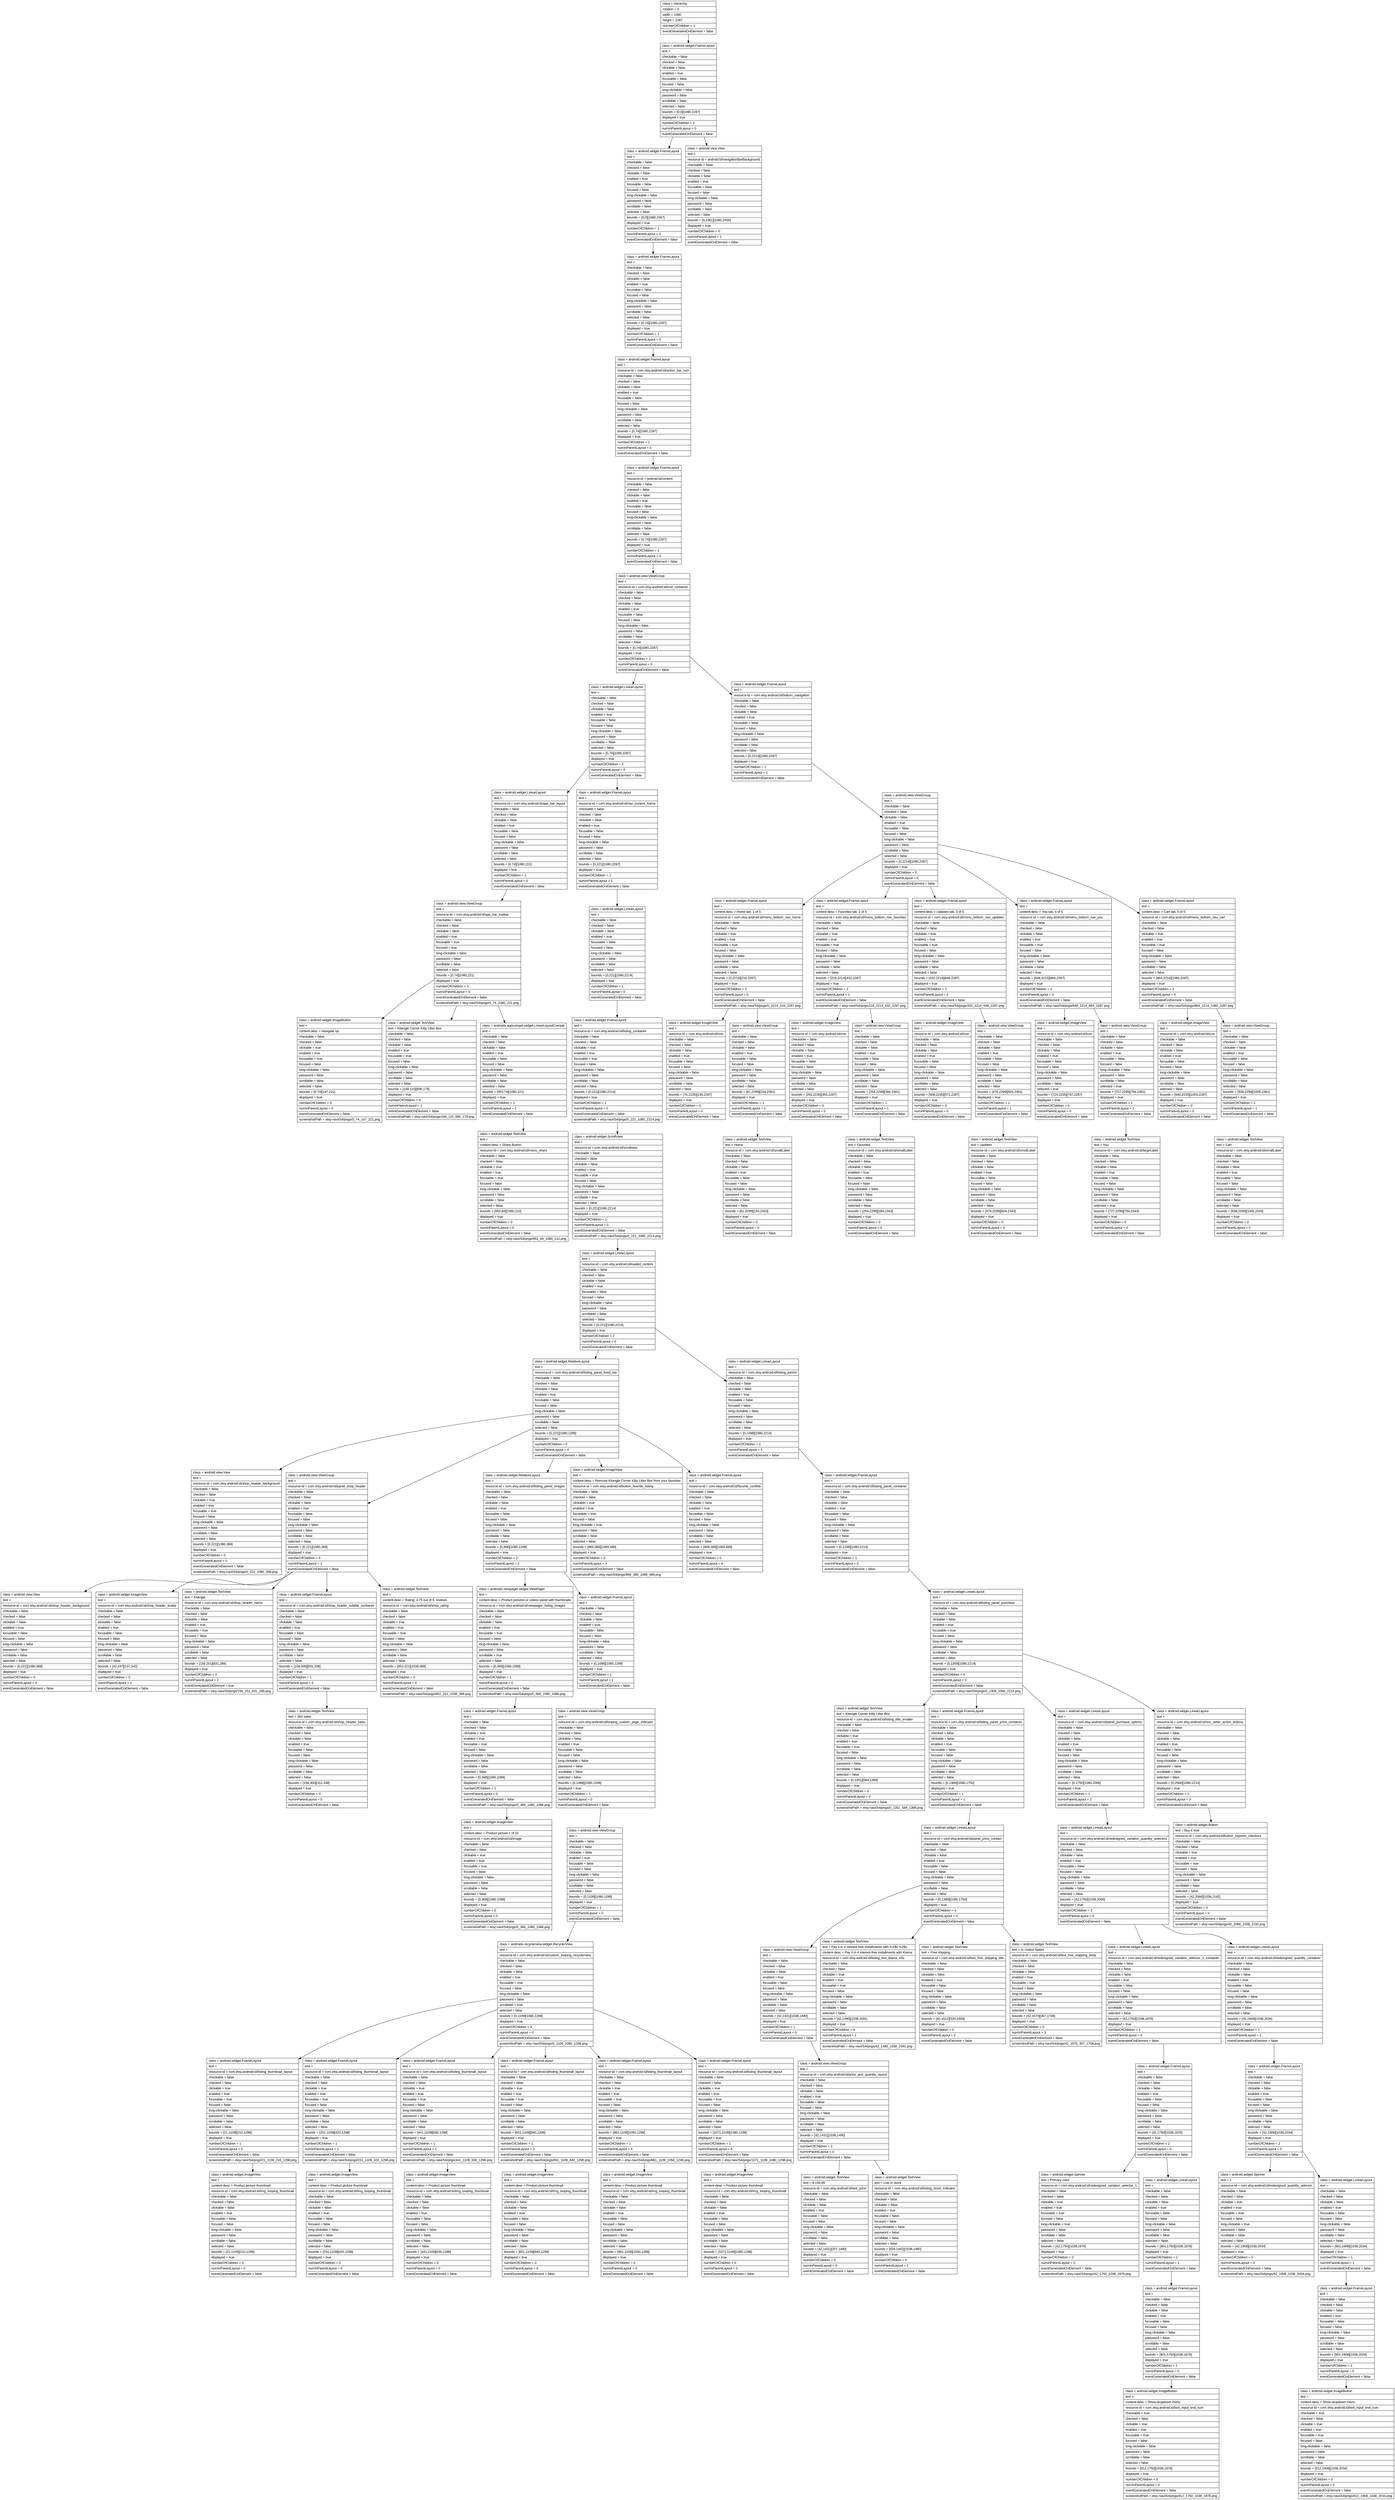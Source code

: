 digraph Layout {

	node [shape=record fontname=Arial];

	0	[label="{class = hierarchy\l|rotation = 0\l|width = 1080\l|height = 2287\l|numberOfChildren = 1\l|eventGeneratedOnElement = false \l}"]
	1	[label="{class = android.widget.FrameLayout\l|text = \l|checkable = false\l|checked = false\l|clickable = false\l|enabled = true\l|focusable = false\l|focused = false\l|long-clickable = false\l|password = false\l|scrollable = false\l|selected = false\l|bounds = [0,0][1080,2287]\l|displayed = true\l|numberOfChildren = 2\l|numInParentLayout = 0\l|eventGeneratedOnElement = false \l}"]
	2	[label="{class = android.widget.FrameLayout\l|text = \l|checkable = false\l|checked = false\l|clickable = false\l|enabled = true\l|focusable = false\l|focused = false\l|long-clickable = false\l|password = false\l|scrollable = false\l|selected = false\l|bounds = [0,0][1080,2287]\l|displayed = true\l|numberOfChildren = 1\l|numInParentLayout = 0\l|eventGeneratedOnElement = false \l}"]
	3	[label="{class = android.view.View\l|text = \l|resource-id = android:id/navigationBarBackground\l|checkable = false\l|checked = false\l|clickable = false\l|enabled = true\l|focusable = false\l|focused = false\l|long-clickable = false\l|password = false\l|scrollable = false\l|selected = false\l|bounds = [0,2361][1080,2400]\l|displayed = true\l|numberOfChildren = 0\l|numInParentLayout = 1\l|eventGeneratedOnElement = false \l}"]
	4	[label="{class = android.widget.FrameLayout\l|text = \l|checkable = false\l|checked = false\l|clickable = false\l|enabled = true\l|focusable = false\l|focused = false\l|long-clickable = false\l|password = false\l|scrollable = false\l|selected = false\l|bounds = [0,74][1080,2287]\l|displayed = true\l|numberOfChildren = 1\l|numInParentLayout = 0\l|eventGeneratedOnElement = false \l}"]
	5	[label="{class = android.widget.FrameLayout\l|text = \l|resource-id = com.etsy.android:id/action_bar_root\l|checkable = false\l|checked = false\l|clickable = false\l|enabled = true\l|focusable = false\l|focused = false\l|long-clickable = false\l|password = false\l|scrollable = false\l|selected = false\l|bounds = [0,74][1080,2287]\l|displayed = true\l|numberOfChildren = 1\l|numInParentLayout = 0\l|eventGeneratedOnElement = false \l}"]
	6	[label="{class = android.widget.FrameLayout\l|text = \l|resource-id = android:id/content\l|checkable = false\l|checked = false\l|clickable = false\l|enabled = true\l|focusable = false\l|focused = false\l|long-clickable = false\l|password = false\l|scrollable = false\l|selected = false\l|bounds = [0,74][1080,2287]\l|displayed = true\l|numberOfChildren = 1\l|numInParentLayout = 0\l|eventGeneratedOnElement = false \l}"]
	7	[label="{class = android.view.ViewGroup\l|text = \l|resource-id = com.etsy.android:id/root_container\l|checkable = false\l|checked = false\l|clickable = false\l|enabled = true\l|focusable = false\l|focused = false\l|long-clickable = false\l|password = false\l|scrollable = false\l|selected = false\l|bounds = [0,74][1080,2287]\l|displayed = true\l|numberOfChildren = 2\l|numInParentLayout = 0\l|eventGeneratedOnElement = false \l}"]
	8	[label="{class = android.widget.LinearLayout\l|text = \l|checkable = false\l|checked = false\l|clickable = false\l|enabled = true\l|focusable = false\l|focused = false\l|long-clickable = false\l|password = false\l|scrollable = false\l|selected = false\l|bounds = [0,74][1080,2287]\l|displayed = true\l|numberOfChildren = 2\l|numInParentLayout = 0\l|eventGeneratedOnElement = false \l}"]
	9	[label="{class = android.widget.FrameLayout\l|text = \l|resource-id = com.etsy.android:id/bottom_navigation\l|checkable = false\l|checked = false\l|clickable = false\l|enabled = true\l|focusable = false\l|focused = false\l|long-clickable = false\l|password = false\l|scrollable = false\l|selected = false\l|bounds = [0,2214][1080,2287]\l|displayed = true\l|numberOfChildren = 1\l|numInParentLayout = 1\l|eventGeneratedOnElement = false \l}"]
	10	[label="{class = android.widget.LinearLayout\l|text = \l|resource-id = com.etsy.android:id/app_bar_layout\l|checkable = false\l|checked = false\l|clickable = false\l|enabled = true\l|focusable = false\l|focused = false\l|long-clickable = false\l|password = false\l|scrollable = false\l|selected = false\l|bounds = [0,74][1080,221]\l|displayed = true\l|numberOfChildren = 1\l|numInParentLayout = 0\l|eventGeneratedOnElement = false \l}"]
	11	[label="{class = android.widget.FrameLayout\l|text = \l|resource-id = com.etsy.android:id/nav_content_frame\l|checkable = false\l|checked = false\l|clickable = false\l|enabled = true\l|focusable = false\l|focused = false\l|long-clickable = false\l|password = false\l|scrollable = false\l|selected = false\l|bounds = [0,221][1080,2287]\l|displayed = true\l|numberOfChildren = 1\l|numInParentLayout = 1\l|eventGeneratedOnElement = false \l}"]
	12	[label="{class = android.view.ViewGroup\l|text = \l|checkable = false\l|checked = false\l|clickable = false\l|enabled = true\l|focusable = false\l|focused = false\l|long-clickable = false\l|password = false\l|scrollable = false\l|selected = false\l|bounds = [0,2214][1080,2287]\l|displayed = true\l|numberOfChildren = 5\l|numInParentLayout = 0\l|eventGeneratedOnElement = false \l}"]
	13	[label="{class = android.view.ViewGroup\l|text = \l|resource-id = com.etsy.android:id/app_bar_toolbar\l|checkable = false\l|checked = false\l|clickable = false\l|enabled = true\l|focusable = true\l|focused = true\l|long-clickable = false\l|password = false\l|scrollable = false\l|selected = false\l|bounds = [0,74][1080,221]\l|displayed = true\l|numberOfChildren = 3\l|numInParentLayout = 0\l|eventGeneratedOnElement = false \l|screenshotPath = etsy-navi/S4/pngs/0_74_1080_221.png\l}"]
	14	[label="{class = android.widget.LinearLayout\l|text = \l|checkable = false\l|checked = false\l|clickable = false\l|enabled = true\l|focusable = false\l|focused = false\l|long-clickable = false\l|password = false\l|scrollable = false\l|selected = false\l|bounds = [0,221][1080,2214]\l|displayed = true\l|numberOfChildren = 1\l|numInParentLayout = 0\l|eventGeneratedOnElement = false \l}"]
	15	[label="{class = android.widget.FrameLayout\l|text = \l|content-desc = Home tab, 1 of 5\l|resource-id = com.etsy.android:id/menu_bottom_nav_home\l|checkable = false\l|checked = false\l|clickable = true\l|enabled = true\l|focusable = true\l|focused = false\l|long-clickable = false\l|password = false\l|scrollable = false\l|selected = false\l|bounds = [0,2214][216,2287]\l|displayed = true\l|numberOfChildren = 2\l|numInParentLayout = 0\l|eventGeneratedOnElement = false \l|screenshotPath = etsy-navi/S4/pngs/0_2214_216_2287.png\l}"]
	16	[label="{class = android.widget.FrameLayout\l|text = \l|content-desc = Favorites tab, 2 of 5\l|resource-id = com.etsy.android:id/menu_bottom_nav_favorites\l|checkable = false\l|checked = false\l|clickable = true\l|enabled = true\l|focusable = true\l|focused = false\l|long-clickable = false\l|password = false\l|scrollable = false\l|selected = false\l|bounds = [216,2214][432,2287]\l|displayed = true\l|numberOfChildren = 2\l|numInParentLayout = 1\l|eventGeneratedOnElement = false \l|screenshotPath = etsy-navi/S4/pngs/216_2214_432_2287.png\l}"]
	17	[label="{class = android.widget.FrameLayout\l|text = \l|content-desc = Updates tab, 3 of 5\l|resource-id = com.etsy.android:id/menu_bottom_nav_updates\l|checkable = false\l|checked = false\l|clickable = true\l|enabled = true\l|focusable = true\l|focused = false\l|long-clickable = false\l|password = false\l|scrollable = false\l|selected = false\l|bounds = [432,2214][648,2287]\l|displayed = true\l|numberOfChildren = 2\l|numInParentLayout = 2\l|eventGeneratedOnElement = false \l|screenshotPath = etsy-navi/S4/pngs/432_2214_648_2287.png\l}"]
	18	[label="{class = android.widget.FrameLayout\l|text = \l|content-desc = You tab, 4 of 5\l|resource-id = com.etsy.android:id/menu_bottom_nav_you\l|checkable = false\l|checked = false\l|clickable = false\l|enabled = true\l|focusable = true\l|focused = false\l|long-clickable = false\l|password = false\l|scrollable = false\l|selected = true\l|bounds = [648,2214][864,2287]\l|displayed = true\l|numberOfChildren = 2\l|numInParentLayout = 3\l|eventGeneratedOnElement = false \l|screenshotPath = etsy-navi/S4/pngs/648_2214_864_2287.png\l}"]
	19	[label="{class = android.widget.FrameLayout\l|text = \l|content-desc = Cart tab, 5 of 5\l|resource-id = com.etsy.android:id/menu_bottom_nav_cart\l|checkable = false\l|checked = false\l|clickable = true\l|enabled = true\l|focusable = true\l|focused = false\l|long-clickable = false\l|password = false\l|scrollable = false\l|selected = false\l|bounds = [864,2214][1080,2287]\l|displayed = true\l|numberOfChildren = 2\l|numInParentLayout = 4\l|eventGeneratedOnElement = false \l|screenshotPath = etsy-navi/S4/pngs/864_2214_1080_2287.png\l}"]
	20	[label="{class = android.widget.ImageButton\l|text = \l|content-desc = Navigate up\l|checkable = false\l|checked = false\l|clickable = true\l|enabled = true\l|focusable = true\l|focused = false\l|long-clickable = false\l|password = false\l|scrollable = false\l|selected = false\l|bounds = [0,74][147,221]\l|displayed = true\l|numberOfChildren = 0\l|numInParentLayout = 0\l|eventGeneratedOnElement = false \l|screenshotPath = etsy-navi/S4/pngs/0_74_147_221.png\l}"]
	21	[label="{class = android.widget.TextView\l|text = Kitangle Corner Kitty Litter Box\l|checkable = false\l|checked = false\l|clickable = false\l|enabled = true\l|focusable = true\l|focused = false\l|long-clickable = false\l|password = false\l|scrollable = false\l|selected = false\l|bounds = [189,115][890,179]\l|displayed = true\l|numberOfChildren = 0\l|numInParentLayout = 1\l|eventGeneratedOnElement = false \l|screenshotPath = etsy-navi/S4/pngs/189_115_890_179.png\l}"]
	22	[label="{class = androidx.appcompat.widget.LinearLayoutCompat\l|text = \l|checkable = false\l|checked = false\l|clickable = false\l|enabled = true\l|focusable = false\l|focused = false\l|long-clickable = false\l|password = false\l|scrollable = false\l|selected = false\l|bounds = [953,74][1080,221]\l|displayed = true\l|numberOfChildren = 1\l|numInParentLayout = 2\l|eventGeneratedOnElement = false \l}"]
	23	[label="{class = android.widget.FrameLayout\l|text = \l|resource-id = com.etsy.android:id/listing_container\l|checkable = false\l|checked = false\l|clickable = true\l|enabled = true\l|focusable = true\l|focused = false\l|long-clickable = false\l|password = false\l|scrollable = false\l|selected = false\l|bounds = [0,221][1080,2214]\l|displayed = true\l|numberOfChildren = 1\l|numInParentLayout = 0\l|eventGeneratedOnElement = false \l|screenshotPath = etsy-navi/S4/pngs/0_221_1080_2214.png\l}"]
	24	[label="{class = android.widget.ImageView\l|text = \l|resource-id = com.etsy.android:id/icon\l|checkable = false\l|checked = false\l|clickable = false\l|enabled = true\l|focusable = false\l|focused = false\l|long-clickable = false\l|password = false\l|scrollable = false\l|selected = false\l|bounds = [76,2235][139,2287]\l|displayed = true\l|numberOfChildren = 0\l|numInParentLayout = 0\l|eventGeneratedOnElement = false \l}"]
	25	[label="{class = android.view.ViewGroup\l|text = \l|checkable = false\l|checked = false\l|clickable = false\l|enabled = true\l|focusable = false\l|focused = false\l|long-clickable = false\l|password = false\l|scrollable = false\l|selected = false\l|bounds = [61,2299][154,2361]\l|displayed = true\l|numberOfChildren = 1\l|numInParentLayout = 1\l|eventGeneratedOnElement = false \l}"]
	26	[label="{class = android.widget.ImageView\l|text = \l|resource-id = com.etsy.android:id/icon\l|checkable = false\l|checked = false\l|clickable = false\l|enabled = true\l|focusable = false\l|focused = false\l|long-clickable = false\l|password = false\l|scrollable = false\l|selected = false\l|bounds = [292,2235][355,2287]\l|displayed = true\l|numberOfChildren = 0\l|numInParentLayout = 0\l|eventGeneratedOnElement = false \l}"]
	27	[label="{class = android.view.ViewGroup\l|text = \l|checkable = false\l|checked = false\l|clickable = false\l|enabled = true\l|focusable = false\l|focused = false\l|long-clickable = false\l|password = false\l|scrollable = false\l|selected = false\l|bounds = [254,2299][394,2361]\l|displayed = true\l|numberOfChildren = 1\l|numInParentLayout = 1\l|eventGeneratedOnElement = false \l}"]
	28	[label="{class = android.widget.ImageView\l|text = \l|resource-id = com.etsy.android:id/icon\l|checkable = false\l|checked = false\l|clickable = false\l|enabled = true\l|focusable = false\l|focused = false\l|long-clickable = false\l|password = false\l|scrollable = false\l|selected = false\l|bounds = [508,2235][571,2287]\l|displayed = true\l|numberOfChildren = 0\l|numInParentLayout = 0\l|eventGeneratedOnElement = false \l}"]
	29	[label="{class = android.view.ViewGroup\l|text = \l|checkable = false\l|checked = false\l|clickable = false\l|enabled = true\l|focusable = false\l|focused = false\l|long-clickable = false\l|password = false\l|scrollable = false\l|selected = false\l|bounds = [476,2299][604,2361]\l|displayed = true\l|numberOfChildren = 1\l|numInParentLayout = 1\l|eventGeneratedOnElement = false \l}"]
	30	[label="{class = android.widget.ImageView\l|text = \l|resource-id = com.etsy.android:id/icon\l|checkable = false\l|checked = false\l|clickable = false\l|enabled = true\l|focusable = false\l|focused = false\l|long-clickable = false\l|password = false\l|scrollable = false\l|selected = true\l|bounds = [724,2235][787,2287]\l|displayed = true\l|numberOfChildren = 0\l|numInParentLayout = 0\l|eventGeneratedOnElement = false \l}"]
	31	[label="{class = android.view.ViewGroup\l|text = \l|checkable = false\l|checked = false\l|clickable = false\l|enabled = true\l|focusable = false\l|focused = false\l|long-clickable = false\l|password = false\l|scrollable = false\l|selected = true\l|bounds = [727,2299][784,2361]\l|displayed = true\l|numberOfChildren = 1\l|numInParentLayout = 1\l|eventGeneratedOnElement = false \l}"]
	32	[label="{class = android.widget.ImageView\l|text = \l|resource-id = com.etsy.android:id/icon\l|checkable = false\l|checked = false\l|clickable = false\l|enabled = true\l|focusable = false\l|focused = false\l|long-clickable = false\l|password = false\l|scrollable = false\l|selected = false\l|bounds = [940,2235][1003,2287]\l|displayed = true\l|numberOfChildren = 0\l|numInParentLayout = 0\l|eventGeneratedOnElement = false \l}"]
	33	[label="{class = android.view.ViewGroup\l|text = \l|checkable = false\l|checked = false\l|clickable = false\l|enabled = true\l|focusable = false\l|focused = false\l|long-clickable = false\l|password = false\l|scrollable = false\l|selected = false\l|bounds = [938,2299][1005,2361]\l|displayed = true\l|numberOfChildren = 1\l|numInParentLayout = 1\l|eventGeneratedOnElement = false \l}"]
	34	[label="{class = android.widget.TextView\l|text = \l|content-desc = Share Button\l|resource-id = com.etsy.android:id/menu_share\l|checkable = false\l|checked = false\l|clickable = true\l|enabled = true\l|focusable = true\l|focused = false\l|long-clickable = false\l|password = false\l|scrollable = false\l|selected = false\l|bounds = [953,84][1080,210]\l|displayed = true\l|numberOfChildren = 0\l|numInParentLayout = 0\l|eventGeneratedOnElement = false \l|screenshotPath = etsy-navi/S4/pngs/953_84_1080_210.png\l}"]
	35	[label="{class = android.widget.ScrollView\l|text = \l|resource-id = com.etsy.android:id/scrollview\l|checkable = false\l|checked = false\l|clickable = false\l|enabled = true\l|focusable = true\l|focused = false\l|long-clickable = false\l|password = false\l|scrollable = true\l|selected = false\l|bounds = [0,221][1080,2214]\l|displayed = true\l|numberOfChildren = 1\l|numInParentLayout = 0\l|eventGeneratedOnElement = false \l|screenshotPath = etsy-navi/S4/pngs/0_221_1080_2214.png\l}"]
	36	[label="{class = android.widget.TextView\l|text = Home\l|resource-id = com.etsy.android:id/smallLabel\l|checkable = false\l|checked = false\l|clickable = false\l|enabled = true\l|focusable = false\l|focused = false\l|long-clickable = false\l|password = false\l|scrollable = false\l|selected = false\l|bounds = [61,2299][154,2343]\l|displayed = true\l|numberOfChildren = 0\l|numInParentLayout = 0\l|eventGeneratedOnElement = false \l}"]
	37	[label="{class = android.widget.TextView\l|text = Favorites\l|resource-id = com.etsy.android:id/smallLabel\l|checkable = false\l|checked = false\l|clickable = false\l|enabled = true\l|focusable = false\l|focused = false\l|long-clickable = false\l|password = false\l|scrollable = false\l|selected = false\l|bounds = [254,2299][394,2343]\l|displayed = true\l|numberOfChildren = 0\l|numInParentLayout = 0\l|eventGeneratedOnElement = false \l}"]
	38	[label="{class = android.widget.TextView\l|text = Updates\l|resource-id = com.etsy.android:id/smallLabel\l|checkable = false\l|checked = false\l|clickable = false\l|enabled = true\l|focusable = false\l|focused = false\l|long-clickable = false\l|password = false\l|scrollable = false\l|selected = false\l|bounds = [476,2299][604,2343]\l|displayed = true\l|numberOfChildren = 0\l|numInParentLayout = 0\l|eventGeneratedOnElement = false \l}"]
	39	[label="{class = android.widget.TextView\l|text = You\l|resource-id = com.etsy.android:id/largeLabel\l|checkable = false\l|checked = false\l|clickable = false\l|enabled = true\l|focusable = false\l|focused = false\l|long-clickable = false\l|password = false\l|scrollable = false\l|selected = true\l|bounds = [727,2299][784,2343]\l|displayed = true\l|numberOfChildren = 0\l|numInParentLayout = 0\l|eventGeneratedOnElement = false \l}"]
	40	[label="{class = android.widget.TextView\l|text = Cart\l|resource-id = com.etsy.android:id/smallLabel\l|checkable = false\l|checked = false\l|clickable = false\l|enabled = true\l|focusable = false\l|focused = false\l|long-clickable = false\l|password = false\l|scrollable = false\l|selected = false\l|bounds = [938,2299][1005,2343]\l|displayed = true\l|numberOfChildren = 0\l|numInParentLayout = 0\l|eventGeneratedOnElement = false \l}"]
	41	[label="{class = android.widget.LinearLayout\l|text = \l|resource-id = com.etsy.android:id/loaded_content\l|checkable = false\l|checked = false\l|clickable = false\l|enabled = true\l|focusable = false\l|focused = false\l|long-clickable = false\l|password = false\l|scrollable = false\l|selected = false\l|bounds = [0,221][1080,2214]\l|displayed = true\l|numberOfChildren = 2\l|numInParentLayout = 0\l|eventGeneratedOnElement = false \l}"]
	42	[label="{class = android.widget.RelativeLayout\l|text = \l|resource-id = com.etsy.android:id/listing_panel_fixed_top\l|checkable = false\l|checked = false\l|clickable = false\l|enabled = true\l|focusable = false\l|focused = false\l|long-clickable = false\l|password = false\l|scrollable = false\l|selected = false\l|bounds = [0,221][1080,1298]\l|displayed = true\l|numberOfChildren = 5\l|numInParentLayout = 0\l|eventGeneratedOnElement = false \l}"]
	43	[label="{class = android.widget.LinearLayout\l|text = \l|resource-id = com.etsy.android:id/listing_parent\l|checkable = false\l|checked = false\l|clickable = false\l|enabled = true\l|focusable = false\l|focused = false\l|long-clickable = false\l|password = false\l|scrollable = false\l|selected = false\l|bounds = [0,1298][1080,2214]\l|displayed = true\l|numberOfChildren = 1\l|numInParentLayout = 1\l|eventGeneratedOnElement = false \l}"]
	44	[label="{class = android.view.View\l|text = \l|resource-id = com.etsy.android:id/shop_header_background\l|checkable = false\l|checked = false\l|clickable = true\l|enabled = true\l|focusable = true\l|focused = false\l|long-clickable = false\l|password = false\l|scrollable = false\l|selected = false\l|bounds = [0,221][1080,368]\l|displayed = true\l|numberOfChildren = 0\l|numInParentLayout = 0\l|eventGeneratedOnElement = false \l|screenshotPath = etsy-navi/S4/pngs/0_221_1080_368.png\l}"]
	45	[label="{class = android.view.ViewGroup\l|text = \l|resource-id = com.etsy.android:id/panel_shop_header\l|checkable = false\l|checked = false\l|clickable = false\l|enabled = true\l|focusable = false\l|focused = false\l|long-clickable = false\l|password = false\l|scrollable = false\l|selected = false\l|bounds = [0,221][1080,368]\l|displayed = true\l|numberOfChildren = 5\l|numInParentLayout = 1\l|eventGeneratedOnElement = false \l}"]
	46	[label="{class = android.widget.RelativeLayout\l|text = \l|resource-id = com.etsy.android:id/listing_panel_images\l|checkable = false\l|checked = false\l|clickable = false\l|enabled = true\l|focusable = false\l|focused = false\l|long-clickable = false\l|password = false\l|scrollable = false\l|selected = false\l|bounds = [0,368][1080,1298]\l|displayed = true\l|numberOfChildren = 2\l|numInParentLayout = 2\l|eventGeneratedOnElement = false \l}"]
	47	[label="{class = android.widget.ImageView\l|text = \l|content-desc = Remove Kitangle Corner Kitty Litter Box from your favorites\l|resource-id = com.etsy.android:id/button_favorite_listing\l|checkable = false\l|checked = false\l|clickable = true\l|enabled = true\l|focusable = true\l|focused = false\l|long-clickable = true\l|password = false\l|scrollable = false\l|selected = false\l|bounds = [969,389][1069,489]\l|displayed = true\l|numberOfChildren = 0\l|numInParentLayout = 3\l|eventGeneratedOnElement = false \l|screenshotPath = etsy-navi/S4/pngs/969_389_1069_489.png\l}"]
	48	[label="{class = android.widget.FrameLayout\l|text = \l|resource-id = com.etsy.android:id/favorite_confetti\l|checkable = false\l|checked = false\l|clickable = false\l|enabled = true\l|focusable = false\l|focused = false\l|long-clickable = false\l|password = false\l|scrollable = false\l|selected = false\l|bounds = [969,389][1069,489]\l|displayed = true\l|numberOfChildren = 0\l|numInParentLayout = 4\l|eventGeneratedOnElement = false \l}"]
	49	[label="{class = android.widget.FrameLayout\l|text = \l|resource-id = com.etsy.android:id/listing_panel_container\l|checkable = false\l|checked = false\l|clickable = false\l|enabled = true\l|focusable = false\l|focused = false\l|long-clickable = false\l|password = false\l|scrollable = false\l|selected = false\l|bounds = [0,1298][1080,2214]\l|displayed = true\l|numberOfChildren = 1\l|numInParentLayout = 0\l|eventGeneratedOnElement = false \l}"]
	50	[label="{class = android.view.View\l|text = \l|resource-id = com.etsy.android:id/shop_header_background\l|checkable = false\l|checked = false\l|clickable = false\l|enabled = true\l|focusable = false\l|focused = false\l|long-clickable = false\l|password = false\l|scrollable = false\l|selected = false\l|bounds = [0,221][1080,368]\l|displayed = true\l|numberOfChildren = 0\l|numInParentLayout = 0\l|eventGeneratedOnElement = false \l}"]
	51	[label="{class = android.widget.ImageView\l|text = \l|resource-id = com.etsy.android:id/shop_header_avatar\l|checkable = false\l|checked = false\l|clickable = false\l|enabled = true\l|focusable = false\l|focused = false\l|long-clickable = false\l|password = false\l|scrollable = false\l|selected = false\l|bounds = [42,247][137,342]\l|displayed = true\l|numberOfChildren = 0\l|numInParentLayout = 1\l|eventGeneratedOnElement = false \l}"]
	52	[label="{class = android.widget.TextView\l|text = Kitangle\l|resource-id = com.etsy.android:id/shop_header_name\l|checkable = false\l|checked = false\l|clickable = false\l|enabled = true\l|focusable = true\l|focused = false\l|long-clickable = false\l|password = false\l|scrollable = false\l|selected = false\l|bounds = [158,251][831,289]\l|displayed = true\l|numberOfChildren = 0\l|numInParentLayout = 2\l|eventGeneratedOnElement = true \l|screenshotPath = etsy-navi/S4/pngs/158_251_831_289.png\l}"]
	53	[label="{class = android.widget.FrameLayout\l|text = \l|resource-id = com.etsy.android:id/shop_header_subtitle_container\l|checkable = false\l|checked = false\l|clickable = false\l|enabled = true\l|focusable = false\l|focused = false\l|long-clickable = false\l|password = false\l|scrollable = false\l|selected = false\l|bounds = [158,300][831,338]\l|displayed = true\l|numberOfChildren = 1\l|numInParentLayout = 3\l|eventGeneratedOnElement = false \l}"]
	54	[label="{class = android.widget.TextView\l|text = \l|content-desc = Rating: 4.75 out of 5,  reviews\l|resource-id = com.etsy.android:id/shop_rating\l|checkable = false\l|checked = false\l|clickable = true\l|enabled = true\l|focusable = true\l|focused = false\l|long-clickable = false\l|password = false\l|scrollable = false\l|selected = false\l|bounds = [852,221][1038,368]\l|displayed = true\l|numberOfChildren = 0\l|numInParentLayout = 4\l|eventGeneratedOnElement = false \l|screenshotPath = etsy-navi/S4/pngs/852_221_1038_368.png\l}"]
	55	[label="{class = androidx.viewpager.widget.ViewPager\l|text = \l|content-desc = Product pictures or videos panel with thumbnails\l|resource-id = com.etsy.android:id/viewpager_listing_images\l|checkable = false\l|checked = false\l|clickable = false\l|enabled = true\l|focusable = true\l|focused = false\l|long-clickable = false\l|password = false\l|scrollable = true\l|selected = false\l|bounds = [0,368][1080,1088]\l|displayed = true\l|numberOfChildren = 1\l|numInParentLayout = 0\l|eventGeneratedOnElement = false \l|screenshotPath = etsy-navi/S4/pngs/0_368_1080_1088.png\l}"]
	56	[label="{class = android.widget.FrameLayout\l|text = \l|checkable = false\l|checked = false\l|clickable = false\l|enabled = true\l|focusable = false\l|focused = false\l|long-clickable = false\l|password = false\l|scrollable = false\l|selected = false\l|bounds = [0,1088][1080,1298]\l|displayed = true\l|numberOfChildren = 1\l|numInParentLayout = 1\l|eventGeneratedOnElement = false \l}"]
	57	[label="{class = android.widget.LinearLayout\l|text = \l|resource-id = com.etsy.android:id/listing_panel_purchase\l|checkable = false\l|checked = false\l|clickable = false\l|enabled = true\l|focusable = true\l|focused = false\l|long-clickable = false\l|password = false\l|scrollable = false\l|selected = false\l|bounds = [0,1309][1080,2214]\l|displayed = true\l|numberOfChildren = 4\l|numInParentLayout = 0\l|eventGeneratedOnElement = false \l|screenshotPath = etsy-navi/S4/pngs/0_1309_1080_2214.png\l}"]
	58	[label="{class = android.widget.TextView\l|text = 364 sales\l|resource-id = com.etsy.android:id/shop_header_sales\l|checkable = false\l|checked = false\l|clickable = false\l|enabled = true\l|focusable = false\l|focused = false\l|long-clickable = false\l|password = false\l|scrollable = false\l|selected = false\l|bounds = [158,300][312,338]\l|displayed = true\l|numberOfChildren = 0\l|numInParentLayout = 0\l|eventGeneratedOnElement = false \l}"]
	59	[label="{class = android.widget.FrameLayout\l|text = \l|checkable = false\l|checked = false\l|clickable = true\l|enabled = true\l|focusable = true\l|focused = false\l|long-clickable = false\l|password = false\l|scrollable = false\l|selected = false\l|bounds = [0,368][1080,1088]\l|displayed = true\l|numberOfChildren = 1\l|numInParentLayout = 0\l|eventGeneratedOnElement = false \l|screenshotPath = etsy-navi/S4/pngs/0_368_1080_1088.png\l}"]
	60	[label="{class = android.view.ViewGroup\l|text = \l|resource-id = com.etsy.android:id/looping_custom_page_indicator\l|checkable = false\l|checked = false\l|clickable = false\l|enabled = true\l|focusable = false\l|focused = false\l|long-clickable = false\l|password = false\l|scrollable = false\l|selected = false\l|bounds = [0,1088][1080,1298]\l|displayed = true\l|numberOfChildren = 1\l|numInParentLayout = 0\l|eventGeneratedOnElement = false \l}"]
	61	[label="{class = android.widget.TextView\l|text = Kitangle Corner Kitty Litter Box\l|resource-id = com.etsy.android:id/listing_title_smaller\l|checkable = false\l|checked = false\l|clickable = true\l|enabled = true\l|focusable = true\l|focused = false\l|long-clickable = false\l|password = false\l|scrollable = false\l|selected = false\l|bounds = [0,1351][584,1389]\l|displayed = true\l|numberOfChildren = 0\l|numInParentLayout = 0\l|eventGeneratedOnElement = false \l|screenshotPath = etsy-navi/S4/pngs/0_1351_584_1389.png\l}"]
	62	[label="{class = android.widget.FrameLayout\l|text = \l|resource-id = com.etsy.android:id/listing_panel_price_container\l|checkable = false\l|checked = false\l|clickable = false\l|enabled = true\l|focusable = false\l|focused = false\l|long-clickable = false\l|password = false\l|scrollable = false\l|selected = false\l|bounds = [0,1389][1080,1750]\l|displayed = true\l|numberOfChildren = 1\l|numInParentLayout = 1\l|eventGeneratedOnElement = false \l}"]
	63	[label="{class = android.widget.LinearLayout\l|text = \l|resource-id = com.etsy.android:id/panel_purchase_options\l|checkable = false\l|checked = false\l|clickable = false\l|enabled = true\l|focusable = false\l|focused = false\l|long-clickable = false\l|password = false\l|scrollable = false\l|selected = false\l|bounds = [0,1750][1080,2066]\l|displayed = true\l|numberOfChildren = 1\l|numInParentLayout = 2\l|eventGeneratedOnElement = false \l}"]
	64	[label="{class = android.widget.LinearLayout\l|text = \l|resource-id = com.etsy.android:id/non_seller_action_buttons\l|checkable = false\l|checked = false\l|clickable = false\l|enabled = true\l|focusable = false\l|focused = false\l|long-clickable = false\l|password = false\l|scrollable = false\l|selected = false\l|bounds = [0,2066][1080,2214]\l|displayed = true\l|numberOfChildren = 1\l|numInParentLayout = 3\l|eventGeneratedOnElement = false \l}"]
	65	[label="{class = android.widget.ImageView\l|text = \l|content-desc = Product picture 1 of 10\l|resource-id = com.etsy.android:id/image\l|checkable = false\l|checked = false\l|clickable = true\l|enabled = true\l|focusable = true\l|focused = false\l|long-clickable = false\l|password = false\l|scrollable = false\l|selected = false\l|bounds = [0,368][1080,1088]\l|displayed = true\l|numberOfChildren = 0\l|numInParentLayout = 0\l|eventGeneratedOnElement = false \l|screenshotPath = etsy-navi/S4/pngs/0_368_1080_1088.png\l}"]
	66	[label="{class = android.view.ViewGroup\l|text = \l|checkable = false\l|checked = false\l|clickable = false\l|enabled = true\l|focusable = false\l|focused = false\l|long-clickable = false\l|password = false\l|scrollable = false\l|selected = false\l|bounds = [0,1109][1080,1298]\l|displayed = true\l|numberOfChildren = 1\l|numInParentLayout = 0\l|eventGeneratedOnElement = false \l}"]
	67	[label="{class = android.widget.LinearLayout\l|text = \l|resource-id = com.etsy.android:id/panel_price_contact\l|checkable = false\l|checked = false\l|clickable = false\l|enabled = true\l|focusable = false\l|focused = false\l|long-clickable = false\l|password = false\l|scrollable = false\l|selected = false\l|bounds = [0,1389][1080,1750]\l|displayed = true\l|numberOfChildren = 4\l|numInParentLayout = 0\l|eventGeneratedOnElement = false \l}"]
	68	[label="{class = android.widget.LinearLayout\l|text = \l|resource-id = com.etsy.android:id/redesigned_variation_quantity_selectors\l|checkable = false\l|checked = false\l|clickable = false\l|enabled = true\l|focusable = false\l|focused = false\l|long-clickable = false\l|password = false\l|scrollable = false\l|selected = false\l|bounds = [42,1750][1038,2066]\l|displayed = true\l|numberOfChildren = 2\l|numInParentLayout = 0\l|eventGeneratedOnElement = false \l}"]
	69	[label="{class = android.widget.Button\l|text = Buy it now\l|resource-id = com.etsy.android:id/button_express_checkout\l|checkable = false\l|checked = false\l|clickable = true\l|enabled = true\l|focusable = true\l|focused = false\l|long-clickable = false\l|password = false\l|scrollable = false\l|selected = false\l|bounds = [42,2066][1038,2192]\l|displayed = true\l|numberOfChildren = 0\l|numInParentLayout = 0\l|eventGeneratedOnElement = false \l|screenshotPath = etsy-navi/S4/pngs/42_2066_1038_2192.png\l}"]
	70	[label="{class = androidx.recyclerview.widget.RecyclerView\l|text = \l|resource-id = com.etsy.android:id/custom_looping_recyclerview\l|checkable = false\l|checked = false\l|clickable = false\l|enabled = true\l|focusable = true\l|focused = false\l|long-clickable = false\l|password = false\l|scrollable = true\l|selected = false\l|bounds = [0,1109][1080,1298]\l|displayed = true\l|numberOfChildren = 6\l|numInParentLayout = 0\l|eventGeneratedOnElement = false \l|screenshotPath = etsy-navi/S4/pngs/0_1109_1080_1298.png\l}"]
	71	[label="{class = android.view.ViewGroup\l|text = \l|checkable = false\l|checked = false\l|clickable = false\l|enabled = true\l|focusable = false\l|focused = false\l|long-clickable = false\l|password = false\l|scrollable = false\l|selected = false\l|bounds = [42,1431][1038,1490]\l|displayed = true\l|numberOfChildren = 1\l|numInParentLayout = 0\l|eventGeneratedOnElement = false \l}"]
	72	[label="{class = android.widget.TextView\l|text = Pay it in 4 interest-free installments with %1$s %2$s\l|content-desc = Pay it in 4 interest-free installments with Klarna \l|resource-id = com.etsy.android:id/listing_text_klarna_info\l|checkable = false\l|checked = false\l|clickable = true\l|enabled = true\l|focusable = true\l|focused = false\l|long-clickable = false\l|password = false\l|scrollable = false\l|selected = false\l|bounds = [42,1490][1038,1591]\l|displayed = true\l|numberOfChildren = 0\l|numInParentLayout = 1\l|eventGeneratedOnElement = false \l|screenshotPath = etsy-navi/S4/pngs/42_1490_1038_1591.png\l}"]
	73	[label="{class = android.widget.TextView\l|text = Free shipping\l|resource-id = com.etsy.android:id/text_free_shipping_title\l|checkable = false\l|checked = false\l|clickable = false\l|enabled = true\l|focusable = false\l|focused = false\l|long-clickable = false\l|password = false\l|scrollable = false\l|selected = false\l|bounds = [42,1612][320,1659]\l|displayed = true\l|numberOfChildren = 0\l|numInParentLayout = 2\l|eventGeneratedOnElement = false \l}"]
	74	[label="{class = android.widget.TextView\l|text = to United States\l|resource-id = com.etsy.android:id/text_free_shipping_body\l|checkable = false\l|checked = false\l|clickable = false\l|enabled = true\l|focusable = true\l|focused = false\l|long-clickable = false\l|password = false\l|scrollable = false\l|selected = false\l|bounds = [42,1670][307,1708]\l|displayed = true\l|numberOfChildren = 0\l|numInParentLayout = 3\l|eventGeneratedOnElement = false \l|screenshotPath = etsy-navi/S4/pngs/42_1670_307_1708.png\l}"]
	75	[label="{class = android.widget.LinearLayout\l|text = \l|resource-id = com.etsy.android:id/redesigned_variation_selector_1_container\l|checkable = false\l|checked = false\l|clickable = false\l|enabled = true\l|focusable = false\l|focused = false\l|long-clickable = false\l|password = false\l|scrollable = false\l|selected = false\l|bounds = [42,1750][1038,1876]\l|displayed = true\l|numberOfChildren = 1\l|numInParentLayout = 0\l|eventGeneratedOnElement = false \l}"]
	76	[label="{class = android.widget.LinearLayout\l|text = \l|resource-id = com.etsy.android:id/redesigned_quantity_container\l|checkable = false\l|checked = false\l|clickable = false\l|enabled = true\l|focusable = false\l|focused = false\l|long-clickable = false\l|password = false\l|scrollable = false\l|selected = false\l|bounds = [42,1908][1038,2034]\l|displayed = true\l|numberOfChildren = 1\l|numInParentLayout = 1\l|eventGeneratedOnElement = false \l}"]
	77	[label="{class = android.widget.FrameLayout\l|text = \l|resource-id = com.etsy.android:id/listing_thumbnail_layout\l|checkable = false\l|checked = false\l|clickable = true\l|enabled = true\l|focusable = true\l|focused = false\l|long-clickable = false\l|password = false\l|scrollable = false\l|selected = false\l|bounds = [21,1109][210,1298]\l|displayed = true\l|numberOfChildren = 1\l|numInParentLayout = 0\l|eventGeneratedOnElement = false \l|screenshotPath = etsy-navi/S4/pngs/21_1109_210_1298.png\l}"]
	78	[label="{class = android.widget.FrameLayout\l|text = \l|resource-id = com.etsy.android:id/listing_thumbnail_layout\l|checkable = false\l|checked = false\l|clickable = true\l|enabled = true\l|focusable = true\l|focused = false\l|long-clickable = false\l|password = false\l|scrollable = false\l|selected = false\l|bounds = [231,1109][420,1298]\l|displayed = true\l|numberOfChildren = 1\l|numInParentLayout = 1\l|eventGeneratedOnElement = false \l|screenshotPath = etsy-navi/S4/pngs/231_1109_420_1298.png\l}"]
	79	[label="{class = android.widget.FrameLayout\l|text = \l|resource-id = com.etsy.android:id/listing_thumbnail_layout\l|checkable = false\l|checked = false\l|clickable = true\l|enabled = true\l|focusable = true\l|focused = false\l|long-clickable = false\l|password = false\l|scrollable = false\l|selected = false\l|bounds = [441,1109][630,1298]\l|displayed = true\l|numberOfChildren = 1\l|numInParentLayout = 2\l|eventGeneratedOnElement = false \l|screenshotPath = etsy-navi/S4/pngs/441_1109_630_1298.png\l}"]
	80	[label="{class = android.widget.FrameLayout\l|text = \l|resource-id = com.etsy.android:id/listing_thumbnail_layout\l|checkable = false\l|checked = false\l|clickable = true\l|enabled = true\l|focusable = true\l|focused = false\l|long-clickable = false\l|password = false\l|scrollable = false\l|selected = false\l|bounds = [651,1109][840,1298]\l|displayed = true\l|numberOfChildren = 1\l|numInParentLayout = 3\l|eventGeneratedOnElement = false \l|screenshotPath = etsy-navi/S4/pngs/651_1109_840_1298.png\l}"]
	81	[label="{class = android.widget.FrameLayout\l|text = \l|resource-id = com.etsy.android:id/listing_thumbnail_layout\l|checkable = false\l|checked = false\l|clickable = true\l|enabled = true\l|focusable = true\l|focused = false\l|long-clickable = false\l|password = false\l|scrollable = false\l|selected = false\l|bounds = [861,1109][1050,1298]\l|displayed = true\l|numberOfChildren = 1\l|numInParentLayout = 4\l|eventGeneratedOnElement = false \l|screenshotPath = etsy-navi/S4/pngs/861_1109_1050_1298.png\l}"]
	82	[label="{class = android.widget.FrameLayout\l|text = \l|resource-id = com.etsy.android:id/listing_thumbnail_layout\l|checkable = false\l|checked = false\l|clickable = true\l|enabled = true\l|focusable = true\l|focused = false\l|long-clickable = false\l|password = false\l|scrollable = false\l|selected = false\l|bounds = [1071,1109][1080,1298]\l|displayed = true\l|numberOfChildren = 1\l|numInParentLayout = 5\l|eventGeneratedOnElement = false \l|screenshotPath = etsy-navi/S4/pngs/1071_1109_1080_1298.png\l}"]
	83	[label="{class = android.view.ViewGroup\l|text = \l|resource-id = com.etsy.android:id/price_and_quantity_layout\l|checkable = false\l|checked = false\l|clickable = false\l|enabled = true\l|focusable = false\l|focused = false\l|long-clickable = false\l|password = false\l|scrollable = false\l|selected = false\l|bounds = [42,1431][1038,1490]\l|displayed = true\l|numberOfChildren = 2\l|numInParentLayout = 0\l|eventGeneratedOnElement = false \l}"]
	84	[label="{class = android.widget.FrameLayout\l|text = \l|checkable = false\l|checked = false\l|clickable = false\l|enabled = true\l|focusable = false\l|focused = false\l|long-clickable = false\l|password = false\l|scrollable = false\l|selected = false\l|bounds = [42,1750][1038,1876]\l|displayed = true\l|numberOfChildren = 2\l|numInParentLayout = 0\l|eventGeneratedOnElement = false \l}"]
	85	[label="{class = android.widget.FrameLayout\l|text = \l|checkable = false\l|checked = false\l|clickable = false\l|enabled = true\l|focusable = false\l|focused = false\l|long-clickable = false\l|password = false\l|scrollable = false\l|selected = false\l|bounds = [42,1908][1038,2034]\l|displayed = true\l|numberOfChildren = 2\l|numInParentLayout = 0\l|eventGeneratedOnElement = false \l}"]
	86	[label="{class = android.widget.ImageView\l|text = \l|content-desc = Product picture thumbnail\l|resource-id = com.etsy.android:id/img_looping_thumbnail\l|checkable = false\l|checked = false\l|clickable = false\l|enabled = true\l|focusable = false\l|focused = false\l|long-clickable = false\l|password = false\l|scrollable = false\l|selected = false\l|bounds = [21,1109][210,1298]\l|displayed = true\l|numberOfChildren = 0\l|numInParentLayout = 0\l|eventGeneratedOnElement = false \l}"]
	87	[label="{class = android.widget.ImageView\l|text = \l|content-desc = Product picture thumbnail\l|resource-id = com.etsy.android:id/img_looping_thumbnail\l|checkable = false\l|checked = false\l|clickable = false\l|enabled = true\l|focusable = false\l|focused = false\l|long-clickable = false\l|password = false\l|scrollable = false\l|selected = false\l|bounds = [231,1109][420,1298]\l|displayed = true\l|numberOfChildren = 0\l|numInParentLayout = 0\l|eventGeneratedOnElement = false \l}"]
	88	[label="{class = android.widget.ImageView\l|text = \l|content-desc = Product picture thumbnail\l|resource-id = com.etsy.android:id/img_looping_thumbnail\l|checkable = false\l|checked = false\l|clickable = false\l|enabled = true\l|focusable = false\l|focused = false\l|long-clickable = false\l|password = false\l|scrollable = false\l|selected = false\l|bounds = [441,1109][630,1298]\l|displayed = true\l|numberOfChildren = 0\l|numInParentLayout = 0\l|eventGeneratedOnElement = false \l}"]
	89	[label="{class = android.widget.ImageView\l|text = \l|content-desc = Product picture thumbnail\l|resource-id = com.etsy.android:id/img_looping_thumbnail\l|checkable = false\l|checked = false\l|clickable = false\l|enabled = true\l|focusable = false\l|focused = false\l|long-clickable = false\l|password = false\l|scrollable = false\l|selected = false\l|bounds = [651,1109][840,1298]\l|displayed = true\l|numberOfChildren = 0\l|numInParentLayout = 0\l|eventGeneratedOnElement = false \l}"]
	90	[label="{class = android.widget.ImageView\l|text = \l|content-desc = Product picture thumbnail\l|resource-id = com.etsy.android:id/img_looping_thumbnail\l|checkable = false\l|checked = false\l|clickable = false\l|enabled = true\l|focusable = false\l|focused = false\l|long-clickable = false\l|password = false\l|scrollable = false\l|selected = false\l|bounds = [861,1109][1050,1298]\l|displayed = true\l|numberOfChildren = 0\l|numInParentLayout = 0\l|eventGeneratedOnElement = false \l}"]
	91	[label="{class = android.widget.ImageView\l|text = \l|content-desc = Product picture thumbnail\l|resource-id = com.etsy.android:id/img_looping_thumbnail\l|checkable = false\l|checked = false\l|clickable = false\l|enabled = true\l|focusable = false\l|focused = false\l|long-clickable = false\l|password = false\l|scrollable = false\l|selected = false\l|bounds = [1071,1109][1080,1298]\l|displayed = true\l|numberOfChildren = 0\l|numInParentLayout = 0\l|eventGeneratedOnElement = false \l}"]
	92	[label="{class = android.widget.TextView\l|text = $ 159.99\l|resource-id = com.etsy.android:id/text_price\l|checkable = false\l|checked = false\l|clickable = false\l|enabled = true\l|focusable = false\l|focused = false\l|long-clickable = false\l|password = false\l|scrollable = false\l|selected = false\l|bounds = [42,1431][257,1490]\l|displayed = true\l|numberOfChildren = 0\l|numInParentLayout = 0\l|eventGeneratedOnElement = false \l}"]
	93	[label="{class = android.widget.TextView\l|text = Low in stock\l|resource-id = com.etsy.android:id/listing_stock_indicator\l|checkable = false\l|checked = false\l|clickable = false\l|enabled = true\l|focusable = false\l|focused = false\l|long-clickable = false\l|password = false\l|scrollable = false\l|selected = false\l|bounds = [834,1442][1038,1480]\l|displayed = true\l|numberOfChildren = 0\l|numInParentLayout = 1\l|eventGeneratedOnElement = false \l}"]
	94	[label="{class = android.widget.Spinner\l|text = Primary color\l|resource-id = com.etsy.android:id/redesigned_variation_selector_1\l|checkable = false\l|checked = false\l|clickable = true\l|enabled = true\l|focusable = true\l|focused = false\l|long-clickable = true\l|password = false\l|scrollable = false\l|selected = false\l|bounds = [42,1750][1038,1876]\l|displayed = true\l|numberOfChildren = 0\l|numInParentLayout = 0\l|eventGeneratedOnElement = false \l|screenshotPath = etsy-navi/S4/pngs/42_1750_1038_1876.png\l}"]
	95	[label="{class = android.widget.LinearLayout\l|text = \l|checkable = false\l|checked = false\l|clickable = false\l|enabled = true\l|focusable = false\l|focused = false\l|long-clickable = false\l|password = false\l|scrollable = false\l|selected = false\l|bounds = [901,1750][1038,1876]\l|displayed = true\l|numberOfChildren = 1\l|numInParentLayout = 1\l|eventGeneratedOnElement = false \l}"]
	96	[label="{class = android.widget.Spinner\l|text = 1\l|resource-id = com.etsy.android:id/redesigned_quantity_selector\l|checkable = false\l|checked = false\l|clickable = true\l|enabled = true\l|focusable = true\l|focused = false\l|long-clickable = true\l|password = false\l|scrollable = false\l|selected = false\l|bounds = [42,1908][1038,2034]\l|displayed = true\l|numberOfChildren = 0\l|numInParentLayout = 0\l|eventGeneratedOnElement = false \l|screenshotPath = etsy-navi/S4/pngs/42_1908_1038_2034.png\l}"]
	97	[label="{class = android.widget.LinearLayout\l|text = \l|checkable = false\l|checked = false\l|clickable = false\l|enabled = true\l|focusable = false\l|focused = false\l|long-clickable = false\l|password = false\l|scrollable = false\l|selected = false\l|bounds = [901,1908][1038,2034]\l|displayed = true\l|numberOfChildren = 1\l|numInParentLayout = 1\l|eventGeneratedOnElement = false \l}"]
	98	[label="{class = android.widget.FrameLayout\l|text = \l|checkable = false\l|checked = false\l|clickable = false\l|enabled = true\l|focusable = false\l|focused = false\l|long-clickable = false\l|password = false\l|scrollable = false\l|selected = false\l|bounds = [901,1750][1038,1876]\l|displayed = true\l|numberOfChildren = 1\l|numInParentLayout = 0\l|eventGeneratedOnElement = false \l}"]
	99	[label="{class = android.widget.FrameLayout\l|text = \l|checkable = false\l|checked = false\l|clickable = false\l|enabled = true\l|focusable = false\l|focused = false\l|long-clickable = false\l|password = false\l|scrollable = false\l|selected = false\l|bounds = [901,1908][1038,2034]\l|displayed = true\l|numberOfChildren = 1\l|numInParentLayout = 0\l|eventGeneratedOnElement = false \l}"]
	100	[label="{class = android.widget.ImageButton\l|text = \l|content-desc = Show dropdown menu\l|resource-id = com.etsy.android:id/text_input_end_icon\l|checkable = true\l|checked = false\l|clickable = true\l|enabled = true\l|focusable = true\l|focused = false\l|long-clickable = false\l|password = false\l|scrollable = false\l|selected = false\l|bounds = [912,1750][1038,1876]\l|displayed = true\l|numberOfChildren = 0\l|numInParentLayout = 0\l|eventGeneratedOnElement = false \l|screenshotPath = etsy-navi/S4/pngs/912_1750_1038_1876.png\l}"]
	101	[label="{class = android.widget.ImageButton\l|text = \l|content-desc = Show dropdown menu\l|resource-id = com.etsy.android:id/text_input_end_icon\l|checkable = true\l|checked = false\l|clickable = true\l|enabled = true\l|focusable = true\l|focused = false\l|long-clickable = false\l|password = false\l|scrollable = false\l|selected = false\l|bounds = [912,1908][1038,2034]\l|displayed = true\l|numberOfChildren = 0\l|numInParentLayout = 0\l|eventGeneratedOnElement = false \l|screenshotPath = etsy-navi/S4/pngs/912_1908_1038_2034.png\l}"]


	0 -> 1
	1 -> 2
	1 -> 3
	2 -> 4
	4 -> 5
	5 -> 6
	6 -> 7
	7 -> 8
	7 -> 9
	8 -> 10
	8 -> 11
	9 -> 12
	10 -> 13
	11 -> 14
	12 -> 15
	12 -> 16
	12 -> 17
	12 -> 18
	12 -> 19
	13 -> 20
	13 -> 21
	13 -> 22
	14 -> 23
	15 -> 24
	15 -> 25
	16 -> 26
	16 -> 27
	17 -> 28
	17 -> 29
	18 -> 30
	18 -> 31
	19 -> 32
	19 -> 33
	22 -> 34
	23 -> 35
	25 -> 36
	27 -> 37
	29 -> 38
	31 -> 39
	33 -> 40
	35 -> 41
	41 -> 42
	41 -> 43
	42 -> 44
	42 -> 45
	42 -> 46
	42 -> 47
	42 -> 48
	43 -> 49
	45 -> 50
	45 -> 51
	45 -> 52
	45 -> 53
	45 -> 54
	46 -> 55
	46 -> 56
	49 -> 57
	53 -> 58
	55 -> 59
	56 -> 60
	57 -> 61
	57 -> 62
	57 -> 63
	57 -> 64
	59 -> 65
	60 -> 66
	62 -> 67
	63 -> 68
	64 -> 69
	66 -> 70
	67 -> 71
	67 -> 72
	67 -> 73
	67 -> 74
	68 -> 75
	68 -> 76
	70 -> 77
	70 -> 78
	70 -> 79
	70 -> 80
	70 -> 81
	70 -> 82
	71 -> 83
	75 -> 84
	76 -> 85
	77 -> 86
	78 -> 87
	79 -> 88
	80 -> 89
	81 -> 90
	82 -> 91
	83 -> 92
	83 -> 93
	84 -> 94
	84 -> 95
	85 -> 96
	85 -> 97
	95 -> 98
	97 -> 99
	98 -> 100
	99 -> 101


}